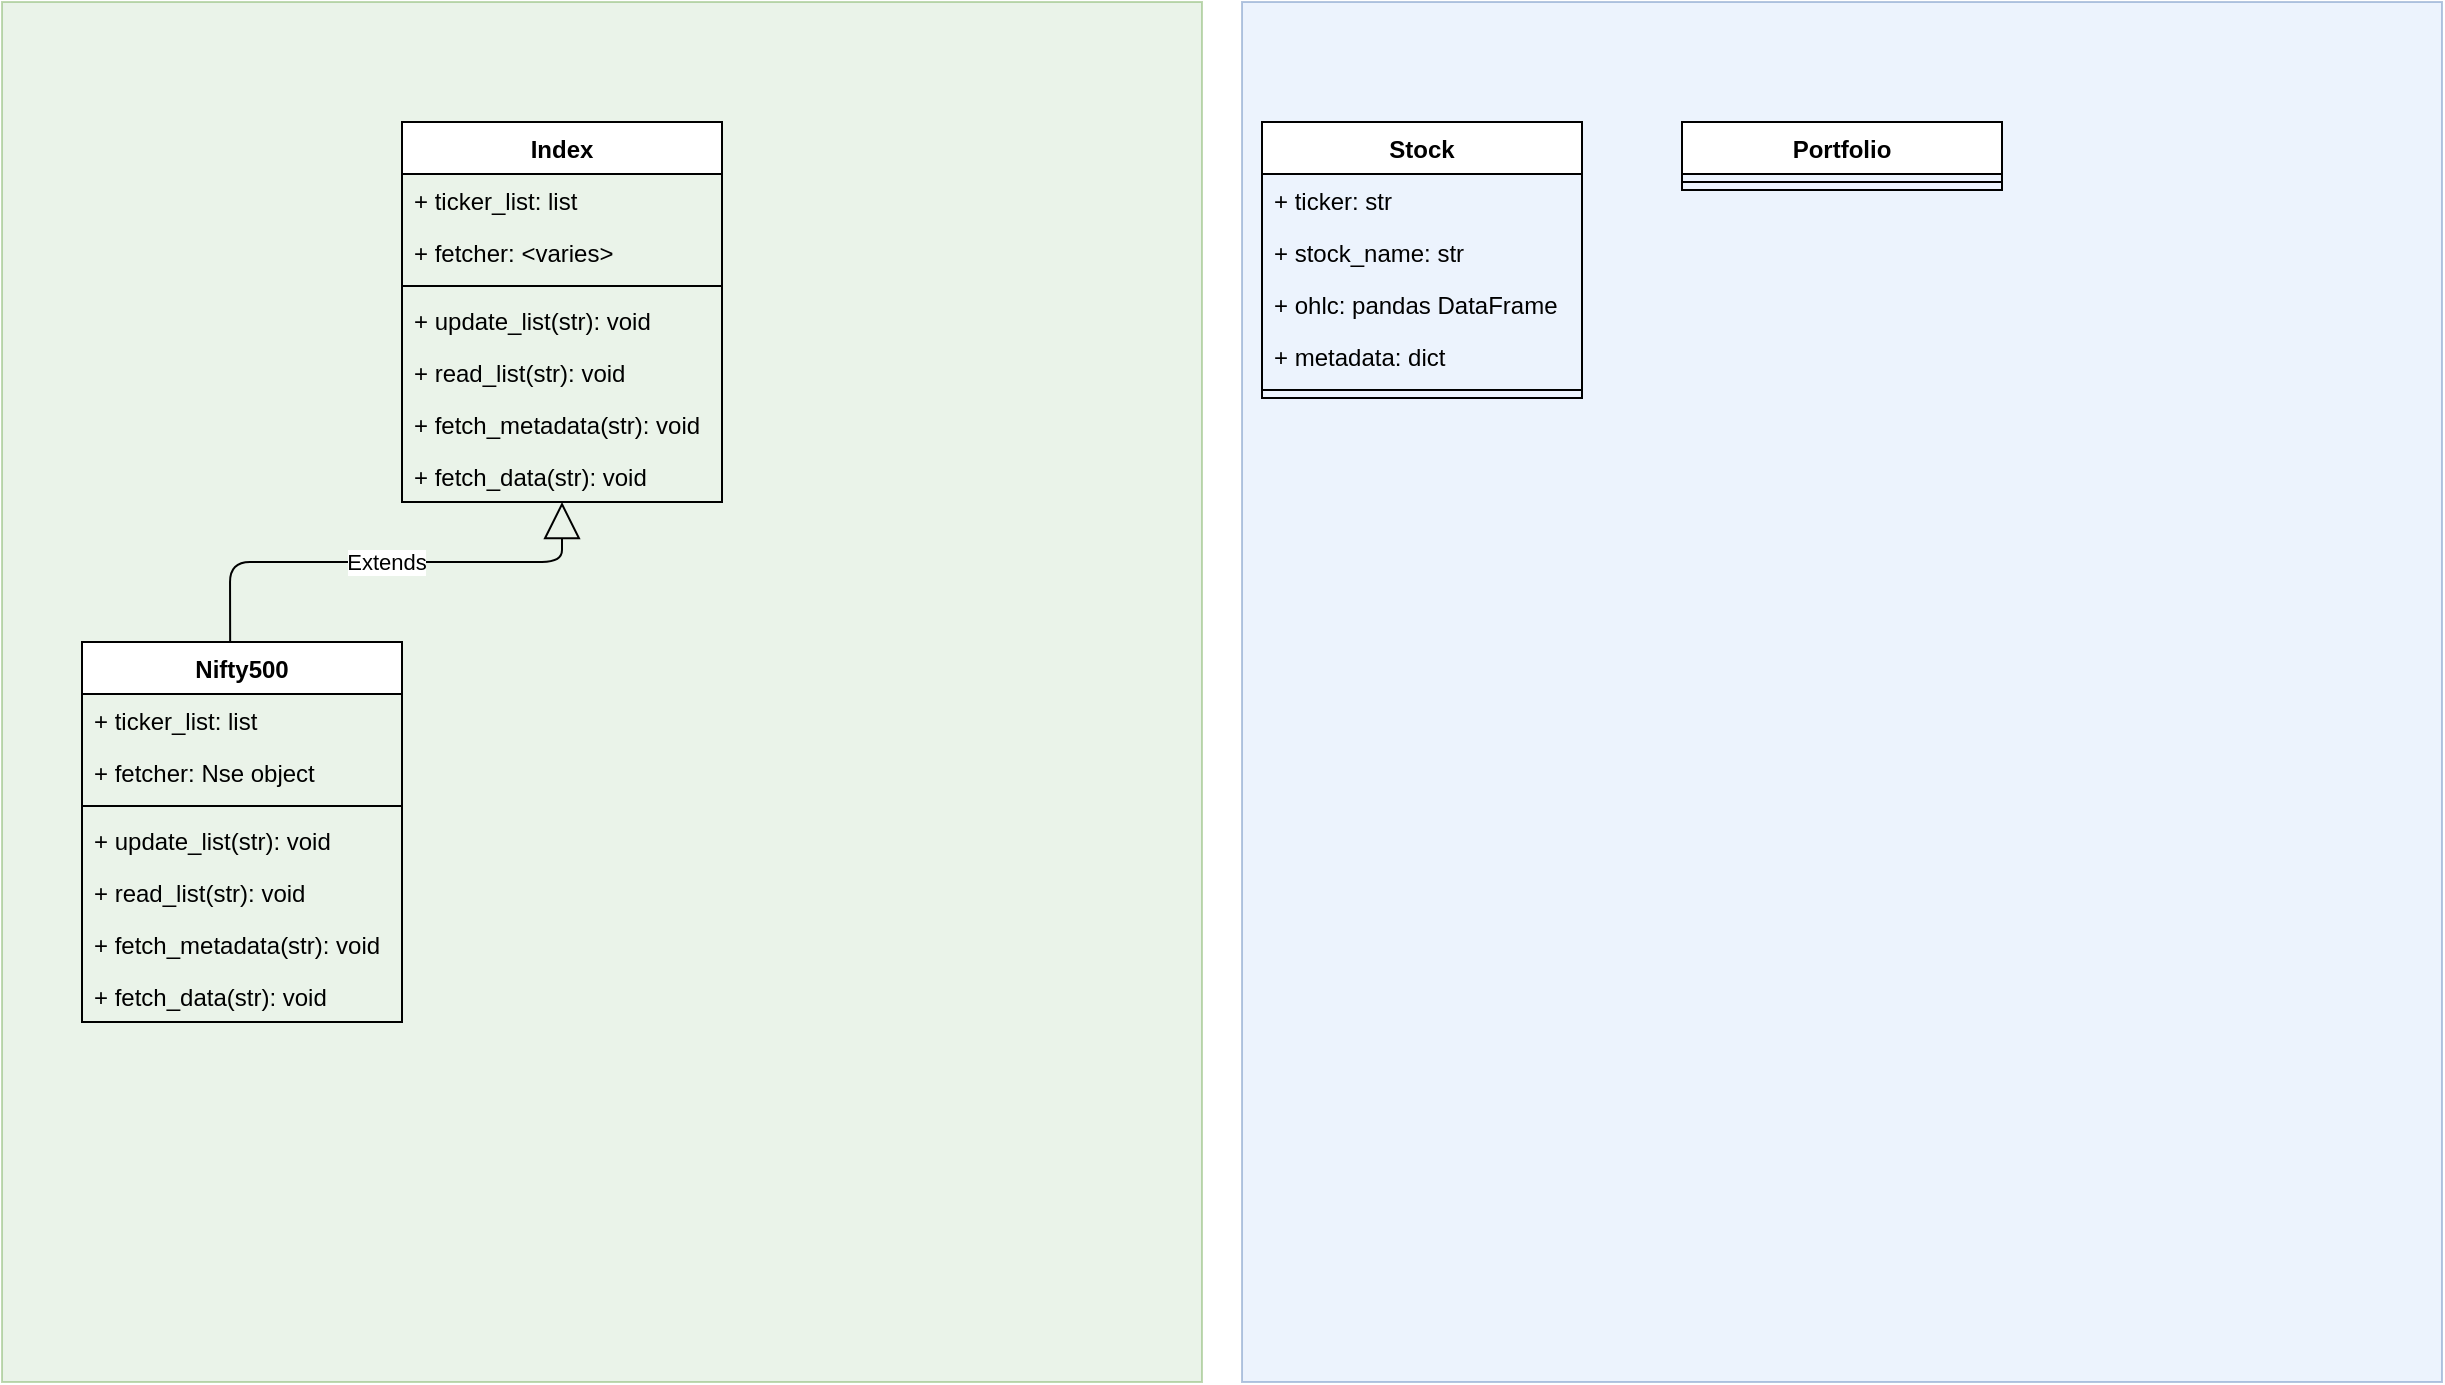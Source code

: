 <mxfile version="14.2.7" type="device"><diagram id="C5RBs43oDa-KdzZeNtuy" name="Page-1"><mxGraphModel dx="2889" dy="1164" grid="1" gridSize="10" guides="1" tooltips="1" connect="1" arrows="1" fold="1" page="1" pageScale="1" pageWidth="827" pageHeight="1169" math="0" shadow="0"><root><mxCell id="WIyWlLk6GJQsqaUBKTNV-0"/><mxCell id="WIyWlLk6GJQsqaUBKTNV-1" parent="WIyWlLk6GJQsqaUBKTNV-0"/><mxCell id="dc96fxMoA8PgDysz3SGr-33" value="" style="rounded=0;whiteSpace=wrap;html=1;fillColor=#dae8fc;strokeColor=#6c8ebf;opacity=50;" vertex="1" parent="WIyWlLk6GJQsqaUBKTNV-1"><mxGeometry x="580" y="20" width="600" height="690" as="geometry"/></mxCell><mxCell id="dc96fxMoA8PgDysz3SGr-32" value="" style="rounded=0;whiteSpace=wrap;html=1;fillColor=#d5e8d4;strokeColor=#82b366;opacity=50;" vertex="1" parent="WIyWlLk6GJQsqaUBKTNV-1"><mxGeometry x="-40" y="20" width="600" height="690" as="geometry"/></mxCell><mxCell id="dc96fxMoA8PgDysz3SGr-7" value="Index" style="swimlane;fontStyle=1;align=center;verticalAlign=top;childLayout=stackLayout;horizontal=1;startSize=26;horizontalStack=0;resizeParent=1;resizeParentMax=0;resizeLast=0;collapsible=1;marginBottom=0;" vertex="1" parent="WIyWlLk6GJQsqaUBKTNV-1"><mxGeometry x="160" y="80" width="160" height="190" as="geometry"><mxRectangle x="140" y="120" width="60" height="26" as="alternateBounds"/></mxGeometry></mxCell><mxCell id="dc96fxMoA8PgDysz3SGr-8" value="+ ticker_list: list" style="text;strokeColor=none;fillColor=none;align=left;verticalAlign=top;spacingLeft=4;spacingRight=4;overflow=hidden;rotatable=0;points=[[0,0.5],[1,0.5]];portConstraint=eastwest;" vertex="1" parent="dc96fxMoA8PgDysz3SGr-7"><mxGeometry y="26" width="160" height="26" as="geometry"/></mxCell><mxCell id="dc96fxMoA8PgDysz3SGr-42" value="+ fetcher: &lt;varies&gt;" style="text;strokeColor=none;fillColor=none;align=left;verticalAlign=top;spacingLeft=4;spacingRight=4;overflow=hidden;rotatable=0;points=[[0,0.5],[1,0.5]];portConstraint=eastwest;" vertex="1" parent="dc96fxMoA8PgDysz3SGr-7"><mxGeometry y="52" width="160" height="26" as="geometry"/></mxCell><mxCell id="dc96fxMoA8PgDysz3SGr-9" value="" style="line;strokeWidth=1;fillColor=none;align=left;verticalAlign=middle;spacingTop=-1;spacingLeft=3;spacingRight=3;rotatable=0;labelPosition=right;points=[];portConstraint=eastwest;" vertex="1" parent="dc96fxMoA8PgDysz3SGr-7"><mxGeometry y="78" width="160" height="8" as="geometry"/></mxCell><mxCell id="dc96fxMoA8PgDysz3SGr-10" value="+ update_list(str): void" style="text;strokeColor=none;fillColor=none;align=left;verticalAlign=top;spacingLeft=4;spacingRight=4;overflow=hidden;rotatable=0;points=[[0,0.5],[1,0.5]];portConstraint=eastwest;" vertex="1" parent="dc96fxMoA8PgDysz3SGr-7"><mxGeometry y="86" width="160" height="26" as="geometry"/></mxCell><mxCell id="dc96fxMoA8PgDysz3SGr-12" value="+ read_list(str): void" style="text;strokeColor=none;fillColor=none;align=left;verticalAlign=top;spacingLeft=4;spacingRight=4;overflow=hidden;rotatable=0;points=[[0,0.5],[1,0.5]];portConstraint=eastwest;" vertex="1" parent="dc96fxMoA8PgDysz3SGr-7"><mxGeometry y="112" width="160" height="26" as="geometry"/></mxCell><mxCell id="dc96fxMoA8PgDysz3SGr-13" value="+ fetch_metadata(str): void" style="text;strokeColor=none;fillColor=none;align=left;verticalAlign=top;spacingLeft=4;spacingRight=4;overflow=hidden;rotatable=0;points=[[0,0.5],[1,0.5]];portConstraint=eastwest;" vertex="1" parent="dc96fxMoA8PgDysz3SGr-7"><mxGeometry y="138" width="160" height="26" as="geometry"/></mxCell><mxCell id="dc96fxMoA8PgDysz3SGr-14" value="+ fetch_data(str): void" style="text;strokeColor=none;fillColor=none;align=left;verticalAlign=top;spacingLeft=4;spacingRight=4;overflow=hidden;rotatable=0;points=[[0,0.5],[1,0.5]];portConstraint=eastwest;" vertex="1" parent="dc96fxMoA8PgDysz3SGr-7"><mxGeometry y="164" width="160" height="26" as="geometry"/></mxCell><mxCell id="dc96fxMoA8PgDysz3SGr-15" value="Nifty500" style="swimlane;fontStyle=1;align=center;verticalAlign=top;childLayout=stackLayout;horizontal=1;startSize=26;horizontalStack=0;resizeParent=1;resizeParentMax=0;resizeLast=0;collapsible=1;marginBottom=0;" vertex="1" parent="WIyWlLk6GJQsqaUBKTNV-1"><mxGeometry y="340" width="160" height="190" as="geometry"><mxRectangle x="140" y="120" width="60" height="26" as="alternateBounds"/></mxGeometry></mxCell><mxCell id="dc96fxMoA8PgDysz3SGr-16" value="+ ticker_list: list" style="text;strokeColor=none;fillColor=none;align=left;verticalAlign=top;spacingLeft=4;spacingRight=4;overflow=hidden;rotatable=0;points=[[0,0.5],[1,0.5]];portConstraint=eastwest;" vertex="1" parent="dc96fxMoA8PgDysz3SGr-15"><mxGeometry y="26" width="160" height="26" as="geometry"/></mxCell><mxCell id="dc96fxMoA8PgDysz3SGr-43" value="+ fetcher: Nse object" style="text;strokeColor=none;fillColor=none;align=left;verticalAlign=top;spacingLeft=4;spacingRight=4;overflow=hidden;rotatable=0;points=[[0,0.5],[1,0.5]];portConstraint=eastwest;" vertex="1" parent="dc96fxMoA8PgDysz3SGr-15"><mxGeometry y="52" width="160" height="26" as="geometry"/></mxCell><mxCell id="dc96fxMoA8PgDysz3SGr-17" value="" style="line;strokeWidth=1;fillColor=none;align=left;verticalAlign=middle;spacingTop=-1;spacingLeft=3;spacingRight=3;rotatable=0;labelPosition=right;points=[];portConstraint=eastwest;" vertex="1" parent="dc96fxMoA8PgDysz3SGr-15"><mxGeometry y="78" width="160" height="8" as="geometry"/></mxCell><mxCell id="dc96fxMoA8PgDysz3SGr-18" value="+ update_list(str): void" style="text;strokeColor=none;fillColor=none;align=left;verticalAlign=top;spacingLeft=4;spacingRight=4;overflow=hidden;rotatable=0;points=[[0,0.5],[1,0.5]];portConstraint=eastwest;" vertex="1" parent="dc96fxMoA8PgDysz3SGr-15"><mxGeometry y="86" width="160" height="26" as="geometry"/></mxCell><mxCell id="dc96fxMoA8PgDysz3SGr-19" value="+ read_list(str): void" style="text;strokeColor=none;fillColor=none;align=left;verticalAlign=top;spacingLeft=4;spacingRight=4;overflow=hidden;rotatable=0;points=[[0,0.5],[1,0.5]];portConstraint=eastwest;" vertex="1" parent="dc96fxMoA8PgDysz3SGr-15"><mxGeometry y="112" width="160" height="26" as="geometry"/></mxCell><mxCell id="dc96fxMoA8PgDysz3SGr-20" value="+ fetch_metadata(str): void" style="text;strokeColor=none;fillColor=none;align=left;verticalAlign=top;spacingLeft=4;spacingRight=4;overflow=hidden;rotatable=0;points=[[0,0.5],[1,0.5]];portConstraint=eastwest;" vertex="1" parent="dc96fxMoA8PgDysz3SGr-15"><mxGeometry y="138" width="160" height="26" as="geometry"/></mxCell><mxCell id="dc96fxMoA8PgDysz3SGr-21" value="+ fetch_data(str): void" style="text;strokeColor=none;fillColor=none;align=left;verticalAlign=top;spacingLeft=4;spacingRight=4;overflow=hidden;rotatable=0;points=[[0,0.5],[1,0.5]];portConstraint=eastwest;" vertex="1" parent="dc96fxMoA8PgDysz3SGr-15"><mxGeometry y="164" width="160" height="26" as="geometry"/></mxCell><mxCell id="dc96fxMoA8PgDysz3SGr-22" value="Stock" style="swimlane;fontStyle=1;align=center;verticalAlign=top;childLayout=stackLayout;horizontal=1;startSize=26;horizontalStack=0;resizeParent=1;resizeParentMax=0;resizeLast=0;collapsible=1;marginBottom=0;" vertex="1" parent="WIyWlLk6GJQsqaUBKTNV-1"><mxGeometry x="590" y="80" width="160" height="138" as="geometry"><mxRectangle x="140" y="120" width="60" height="26" as="alternateBounds"/></mxGeometry></mxCell><mxCell id="dc96fxMoA8PgDysz3SGr-23" value="+ ticker: str" style="text;strokeColor=none;fillColor=none;align=left;verticalAlign=top;spacingLeft=4;spacingRight=4;overflow=hidden;rotatable=0;points=[[0,0.5],[1,0.5]];portConstraint=eastwest;" vertex="1" parent="dc96fxMoA8PgDysz3SGr-22"><mxGeometry y="26" width="160" height="26" as="geometry"/></mxCell><mxCell id="dc96fxMoA8PgDysz3SGr-29" value="+ stock_name: str" style="text;strokeColor=none;fillColor=none;align=left;verticalAlign=top;spacingLeft=4;spacingRight=4;overflow=hidden;rotatable=0;points=[[0,0.5],[1,0.5]];portConstraint=eastwest;" vertex="1" parent="dc96fxMoA8PgDysz3SGr-22"><mxGeometry y="52" width="160" height="26" as="geometry"/></mxCell><mxCell id="dc96fxMoA8PgDysz3SGr-30" value="+ ohlc: pandas DataFrame" style="text;strokeColor=none;fillColor=none;align=left;verticalAlign=top;spacingLeft=4;spacingRight=4;overflow=hidden;rotatable=0;points=[[0,0.5],[1,0.5]];portConstraint=eastwest;" vertex="1" parent="dc96fxMoA8PgDysz3SGr-22"><mxGeometry y="78" width="160" height="26" as="geometry"/></mxCell><mxCell id="dc96fxMoA8PgDysz3SGr-31" value="+ metadata: dict" style="text;strokeColor=none;fillColor=none;align=left;verticalAlign=top;spacingLeft=4;spacingRight=4;overflow=hidden;rotatable=0;points=[[0,0.5],[1,0.5]];portConstraint=eastwest;" vertex="1" parent="dc96fxMoA8PgDysz3SGr-22"><mxGeometry y="104" width="160" height="26" as="geometry"/></mxCell><mxCell id="dc96fxMoA8PgDysz3SGr-24" value="" style="line;strokeWidth=1;fillColor=none;align=left;verticalAlign=middle;spacingTop=-1;spacingLeft=3;spacingRight=3;rotatable=0;labelPosition=right;points=[];portConstraint=eastwest;" vertex="1" parent="dc96fxMoA8PgDysz3SGr-22"><mxGeometry y="130" width="160" height="8" as="geometry"/></mxCell><mxCell id="dc96fxMoA8PgDysz3SGr-35" value="Extends" style="endArrow=block;endSize=16;endFill=0;html=1;exitX=0.463;exitY=0;exitDx=0;exitDy=0;exitPerimeter=0;" edge="1" parent="WIyWlLk6GJQsqaUBKTNV-1" source="dc96fxMoA8PgDysz3SGr-15" target="dc96fxMoA8PgDysz3SGr-7"><mxGeometry width="160" relative="1" as="geometry"><mxPoint x="330" y="590" as="sourcePoint"/><mxPoint x="490" y="590" as="targetPoint"/><Array as="points"><mxPoint x="74" y="300"/><mxPoint x="240" y="300"/></Array></mxGeometry></mxCell><mxCell id="dc96fxMoA8PgDysz3SGr-36" value="Portfolio" style="swimlane;fontStyle=1;align=center;verticalAlign=top;childLayout=stackLayout;horizontal=1;startSize=26;horizontalStack=0;resizeParent=1;resizeParentMax=0;resizeLast=0;collapsible=1;marginBottom=0;" vertex="1" parent="WIyWlLk6GJQsqaUBKTNV-1"><mxGeometry x="800" y="80" width="160" height="34" as="geometry"><mxRectangle x="140" y="120" width="60" height="26" as="alternateBounds"/></mxGeometry></mxCell><mxCell id="dc96fxMoA8PgDysz3SGr-41" value="" style="line;strokeWidth=1;fillColor=none;align=left;verticalAlign=middle;spacingTop=-1;spacingLeft=3;spacingRight=3;rotatable=0;labelPosition=right;points=[];portConstraint=eastwest;" vertex="1" parent="dc96fxMoA8PgDysz3SGr-36"><mxGeometry y="26" width="160" height="8" as="geometry"/></mxCell></root></mxGraphModel></diagram></mxfile>